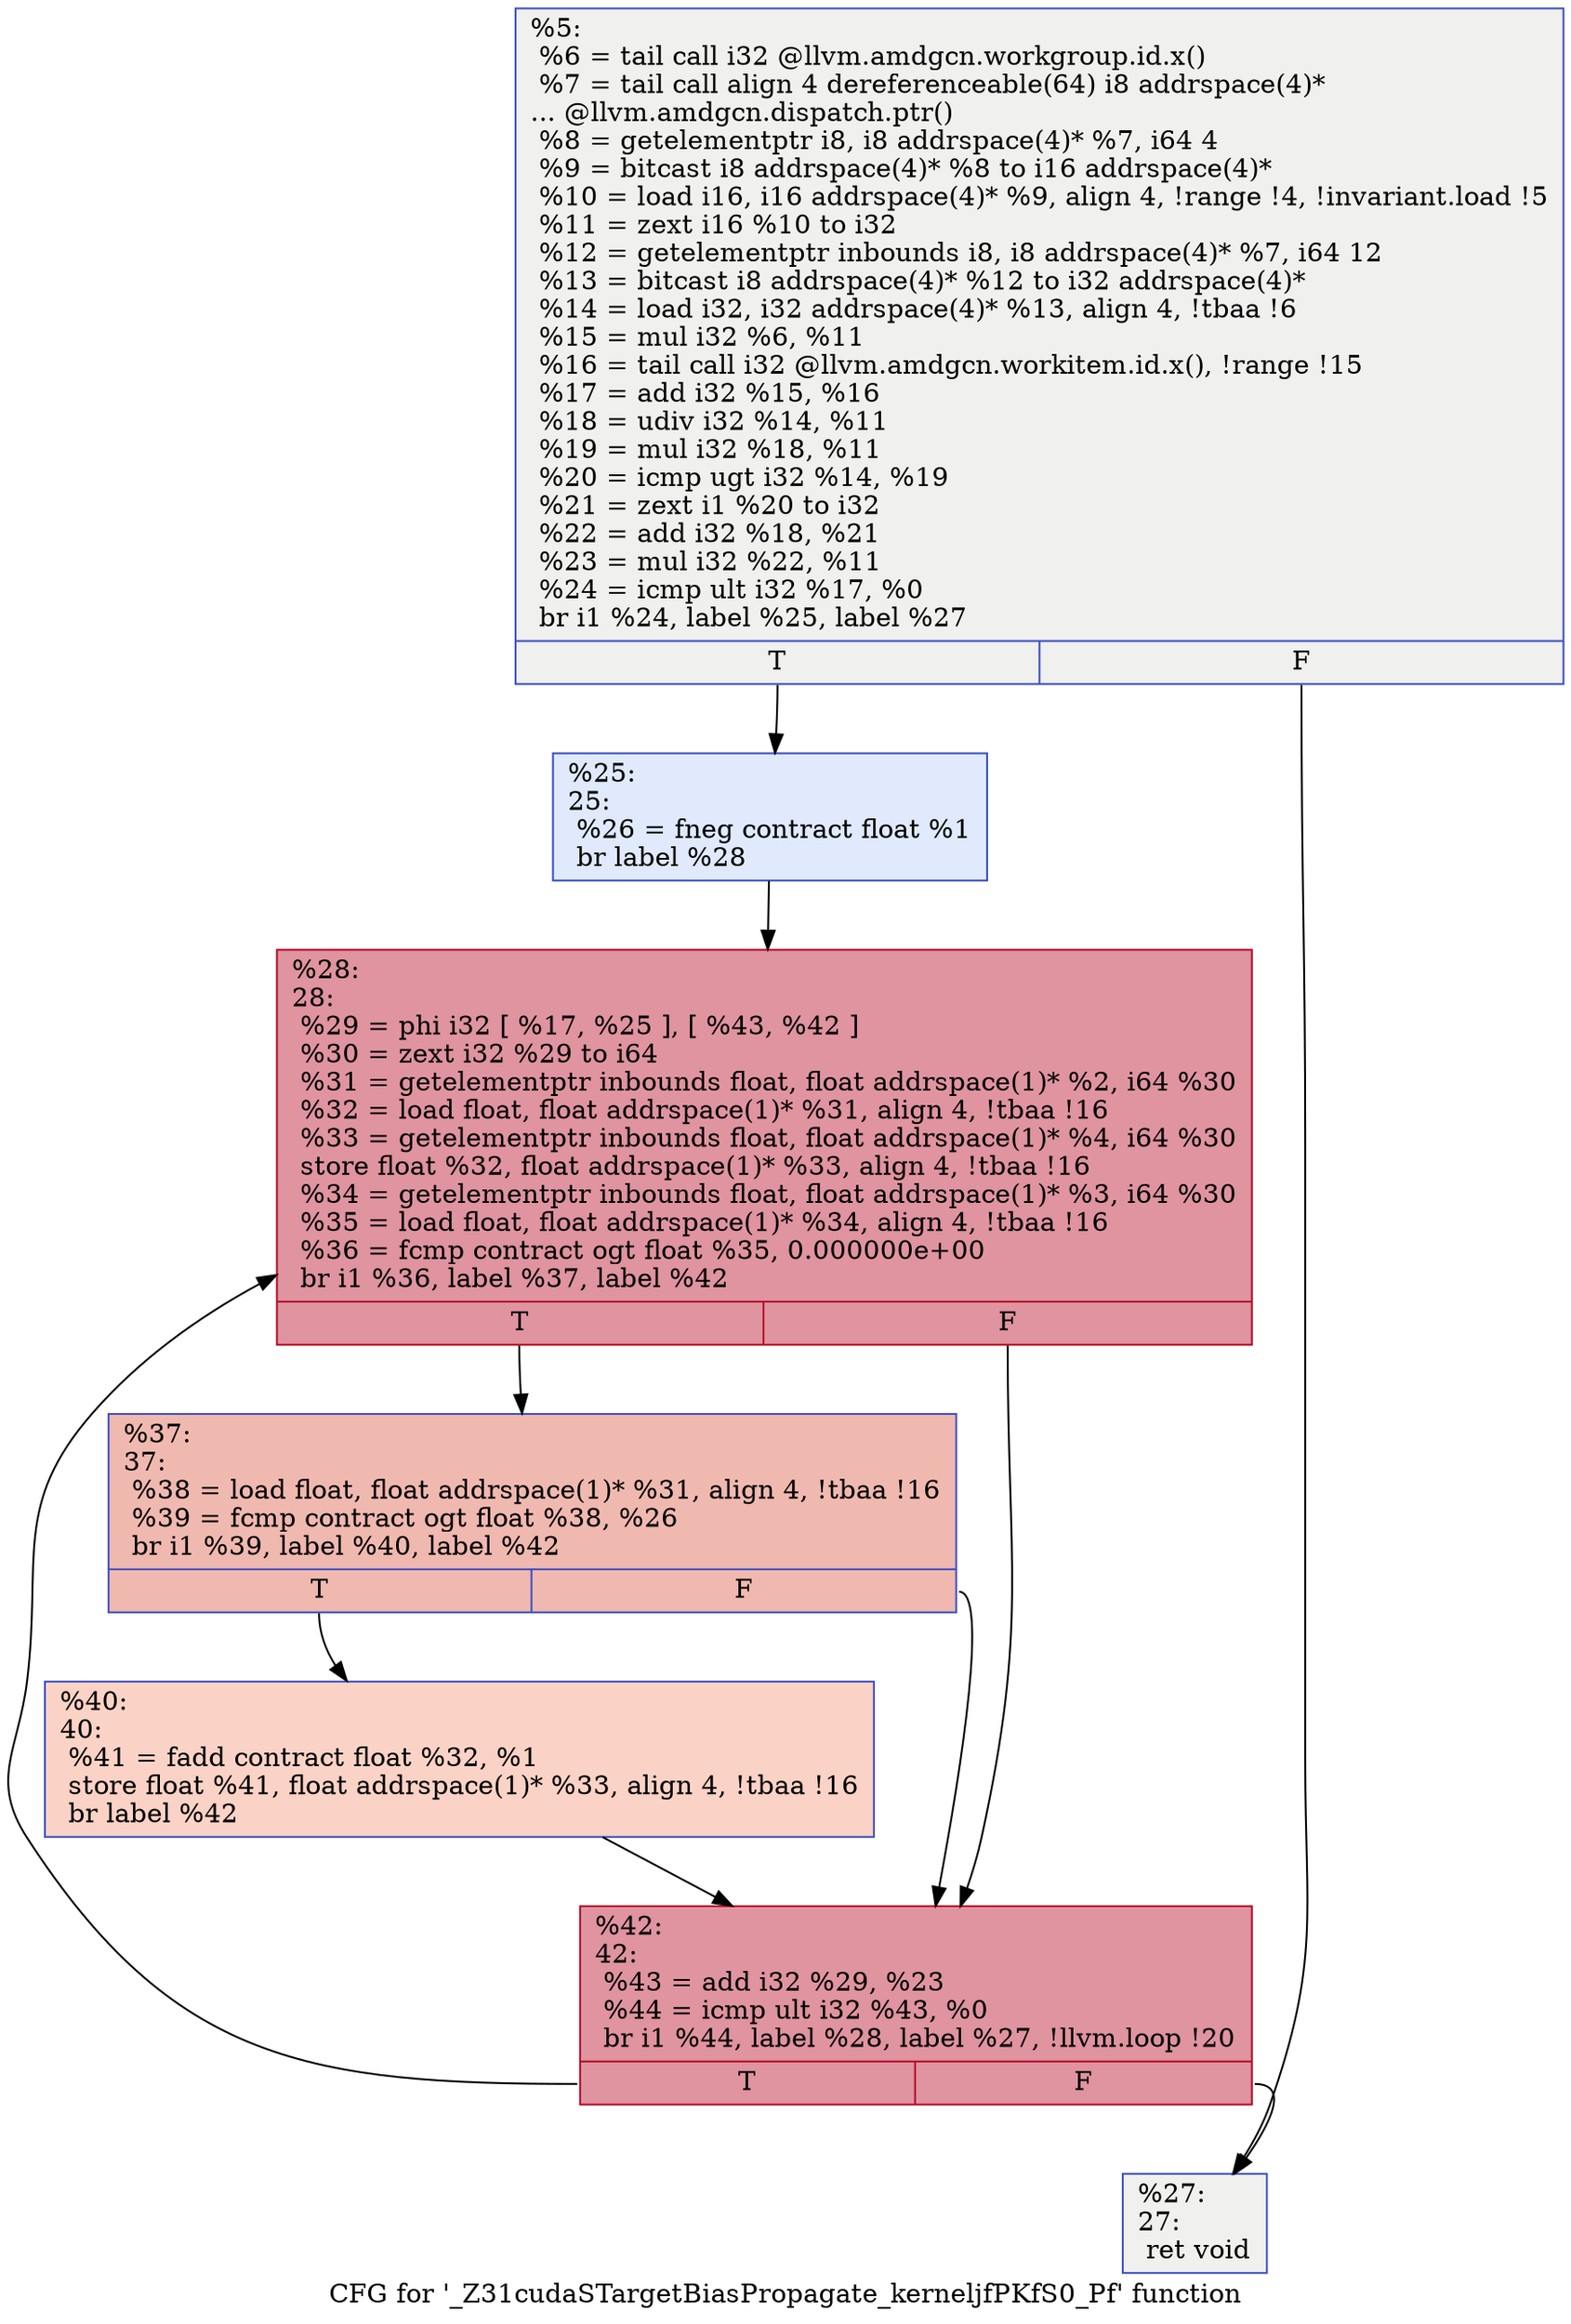 digraph "CFG for '_Z31cudaSTargetBiasPropagate_kerneljfPKfS0_Pf' function" {
	label="CFG for '_Z31cudaSTargetBiasPropagate_kerneljfPKfS0_Pf' function";

	Node0x54c37e0 [shape=record,color="#3d50c3ff", style=filled, fillcolor="#dedcdb70",label="{%5:\l  %6 = tail call i32 @llvm.amdgcn.workgroup.id.x()\l  %7 = tail call align 4 dereferenceable(64) i8 addrspace(4)*\l... @llvm.amdgcn.dispatch.ptr()\l  %8 = getelementptr i8, i8 addrspace(4)* %7, i64 4\l  %9 = bitcast i8 addrspace(4)* %8 to i16 addrspace(4)*\l  %10 = load i16, i16 addrspace(4)* %9, align 4, !range !4, !invariant.load !5\l  %11 = zext i16 %10 to i32\l  %12 = getelementptr inbounds i8, i8 addrspace(4)* %7, i64 12\l  %13 = bitcast i8 addrspace(4)* %12 to i32 addrspace(4)*\l  %14 = load i32, i32 addrspace(4)* %13, align 4, !tbaa !6\l  %15 = mul i32 %6, %11\l  %16 = tail call i32 @llvm.amdgcn.workitem.id.x(), !range !15\l  %17 = add i32 %15, %16\l  %18 = udiv i32 %14, %11\l  %19 = mul i32 %18, %11\l  %20 = icmp ugt i32 %14, %19\l  %21 = zext i1 %20 to i32\l  %22 = add i32 %18, %21\l  %23 = mul i32 %22, %11\l  %24 = icmp ult i32 %17, %0\l  br i1 %24, label %25, label %27\l|{<s0>T|<s1>F}}"];
	Node0x54c37e0:s0 -> Node0x54c5d90;
	Node0x54c37e0:s1 -> Node0x54c5e20;
	Node0x54c5d90 [shape=record,color="#3d50c3ff", style=filled, fillcolor="#b9d0f970",label="{%25:\l25:                                               \l  %26 = fneg contract float %1\l  br label %28\l}"];
	Node0x54c5d90 -> Node0x54c5fd0;
	Node0x54c5e20 [shape=record,color="#3d50c3ff", style=filled, fillcolor="#dedcdb70",label="{%27:\l27:                                               \l  ret void\l}"];
	Node0x54c5fd0 [shape=record,color="#b70d28ff", style=filled, fillcolor="#b70d2870",label="{%28:\l28:                                               \l  %29 = phi i32 [ %17, %25 ], [ %43, %42 ]\l  %30 = zext i32 %29 to i64\l  %31 = getelementptr inbounds float, float addrspace(1)* %2, i64 %30\l  %32 = load float, float addrspace(1)* %31, align 4, !tbaa !16\l  %33 = getelementptr inbounds float, float addrspace(1)* %4, i64 %30\l  store float %32, float addrspace(1)* %33, align 4, !tbaa !16\l  %34 = getelementptr inbounds float, float addrspace(1)* %3, i64 %30\l  %35 = load float, float addrspace(1)* %34, align 4, !tbaa !16\l  %36 = fcmp contract ogt float %35, 0.000000e+00\l  br i1 %36, label %37, label %42\l|{<s0>T|<s1>F}}"];
	Node0x54c5fd0:s0 -> Node0x54c7900;
	Node0x54c5fd0:s1 -> Node0x54c60e0;
	Node0x54c7900 [shape=record,color="#3d50c3ff", style=filled, fillcolor="#de614d70",label="{%37:\l37:                                               \l  %38 = load float, float addrspace(1)* %31, align 4, !tbaa !16\l  %39 = fcmp contract ogt float %38, %26\l  br i1 %39, label %40, label %42\l|{<s0>T|<s1>F}}"];
	Node0x54c7900:s0 -> Node0x54c7b40;
	Node0x54c7900:s1 -> Node0x54c60e0;
	Node0x54c7b40 [shape=record,color="#3d50c3ff", style=filled, fillcolor="#f59c7d70",label="{%40:\l40:                                               \l  %41 = fadd contract float %32, %1\l  store float %41, float addrspace(1)* %33, align 4, !tbaa !16\l  br label %42\l}"];
	Node0x54c7b40 -> Node0x54c60e0;
	Node0x54c60e0 [shape=record,color="#b70d28ff", style=filled, fillcolor="#b70d2870",label="{%42:\l42:                                               \l  %43 = add i32 %29, %23\l  %44 = icmp ult i32 %43, %0\l  br i1 %44, label %28, label %27, !llvm.loop !20\l|{<s0>T|<s1>F}}"];
	Node0x54c60e0:s0 -> Node0x54c5fd0;
	Node0x54c60e0:s1 -> Node0x54c5e20;
}
